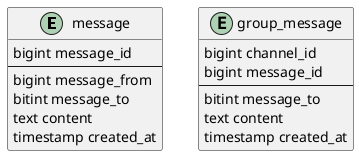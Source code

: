 @startuml
entity message {
bigint message_id
--
bigint message_from
bitint message_to
text content
timestamp created_at
}

entity group_message {
bigint channel_id
bigint message_id
--
bitint message_to
text content
timestamp created_at
}

@enduml